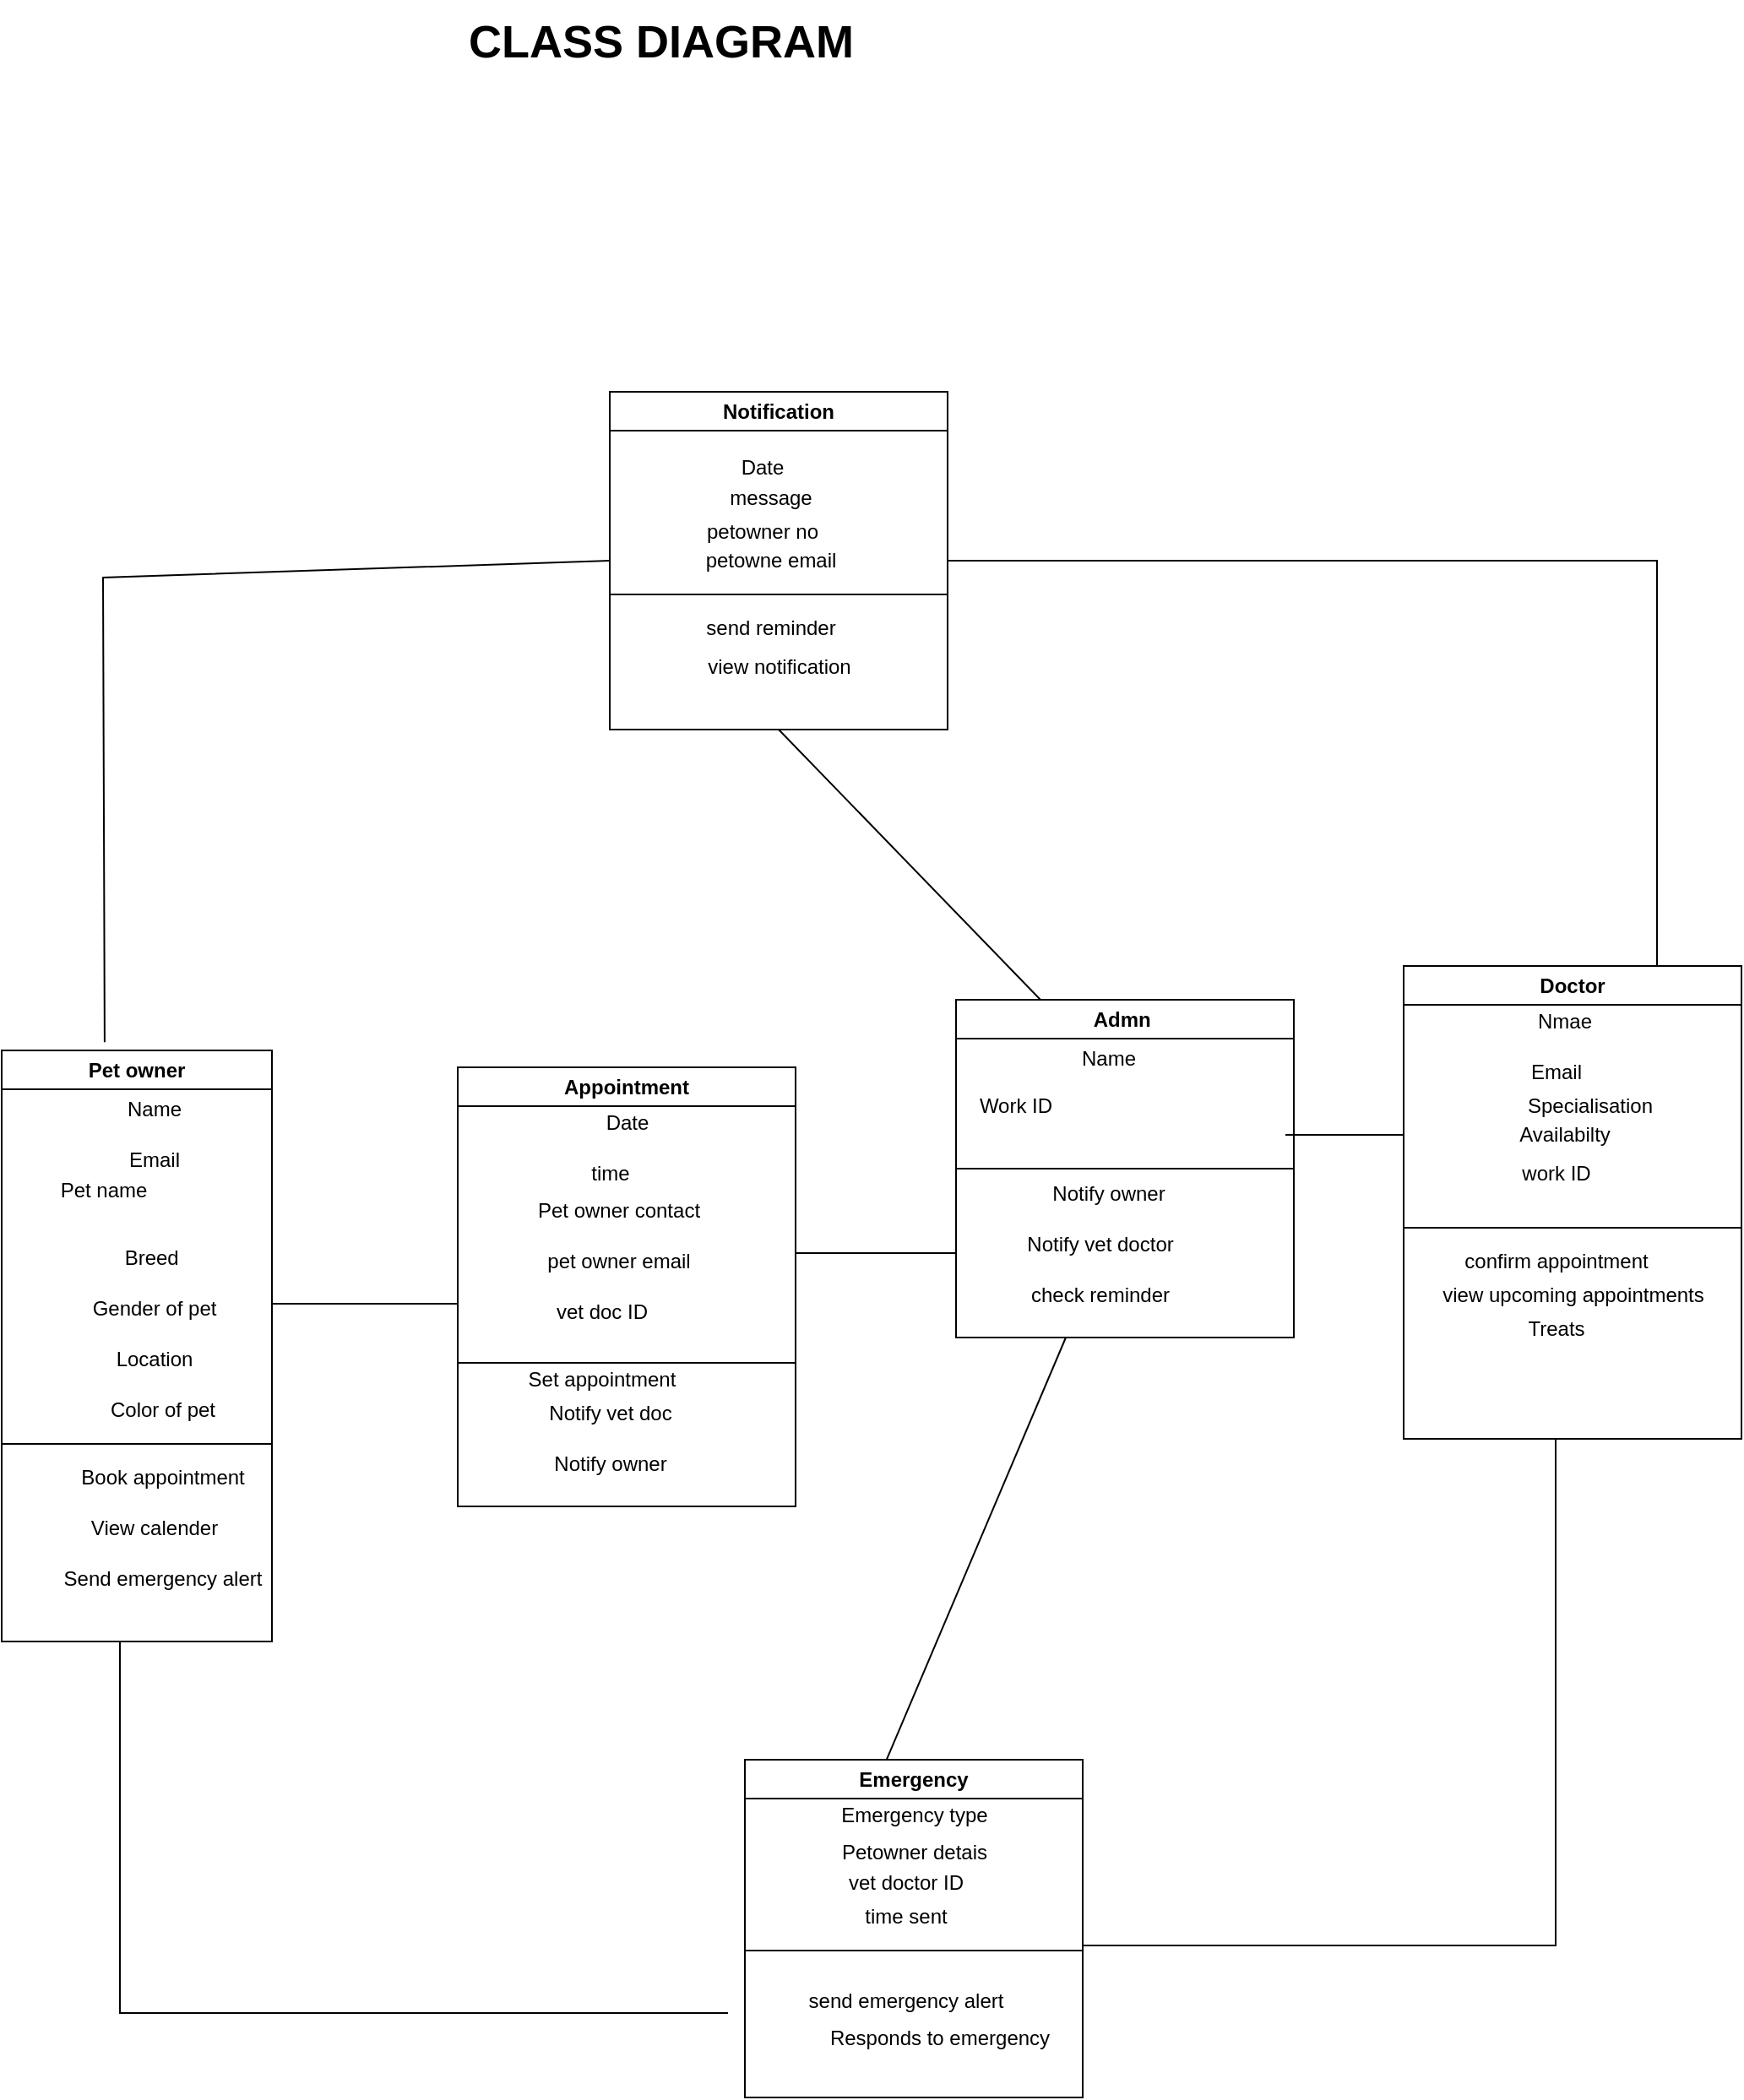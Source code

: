 <mxfile version="24.1.0" type="device">
  <diagram name="Page-1" id="7PCkgrwTx1QPcPamawuj">
    <mxGraphModel dx="975" dy="1780" grid="1" gridSize="10" guides="1" tooltips="1" connect="1" arrows="1" fold="1" page="1" pageScale="1" pageWidth="850" pageHeight="1100" math="0" shadow="0">
      <root>
        <mxCell id="0" />
        <mxCell id="1" parent="0" />
        <mxCell id="JVlOdzkgMxFJpT2q-gd3-9" value="Pet owner" style="swimlane;whiteSpace=wrap;html=1;" vertex="1" parent="1">
          <mxGeometry x="50" y="230" width="160" height="350" as="geometry" />
        </mxCell>
        <mxCell id="JVlOdzkgMxFJpT2q-gd3-10" value="Name" style="text;html=1;align=center;verticalAlign=middle;resizable=0;points=[];autosize=1;strokeColor=none;fillColor=none;" vertex="1" parent="JVlOdzkgMxFJpT2q-gd3-9">
          <mxGeometry x="60" y="20" width="60" height="30" as="geometry" />
        </mxCell>
        <mxCell id="JVlOdzkgMxFJpT2q-gd3-11" value="Email" style="text;html=1;align=center;verticalAlign=middle;resizable=0;points=[];autosize=1;strokeColor=none;fillColor=none;" vertex="1" parent="JVlOdzkgMxFJpT2q-gd3-9">
          <mxGeometry x="65" y="50" width="50" height="30" as="geometry" />
        </mxCell>
        <mxCell id="JVlOdzkgMxFJpT2q-gd3-14" value="Breed&amp;nbsp;" style="text;html=1;align=center;verticalAlign=middle;resizable=0;points=[];autosize=1;strokeColor=none;fillColor=none;" vertex="1" parent="JVlOdzkgMxFJpT2q-gd3-9">
          <mxGeometry x="60" y="108" width="60" height="30" as="geometry" />
        </mxCell>
        <mxCell id="JVlOdzkgMxFJpT2q-gd3-15" value="Gender of pet" style="text;html=1;align=center;verticalAlign=middle;resizable=0;points=[];autosize=1;strokeColor=none;fillColor=none;" vertex="1" parent="JVlOdzkgMxFJpT2q-gd3-9">
          <mxGeometry x="40" y="138" width="100" height="30" as="geometry" />
        </mxCell>
        <mxCell id="JVlOdzkgMxFJpT2q-gd3-16" value="Location" style="text;html=1;align=center;verticalAlign=middle;resizable=0;points=[];autosize=1;strokeColor=none;fillColor=none;" vertex="1" parent="JVlOdzkgMxFJpT2q-gd3-9">
          <mxGeometry x="55" y="168" width="70" height="30" as="geometry" />
        </mxCell>
        <mxCell id="JVlOdzkgMxFJpT2q-gd3-17" value="Color of pet" style="text;html=1;align=center;verticalAlign=middle;resizable=0;points=[];autosize=1;strokeColor=none;fillColor=none;" vertex="1" parent="JVlOdzkgMxFJpT2q-gd3-9">
          <mxGeometry x="50" y="198" width="90" height="30" as="geometry" />
        </mxCell>
        <mxCell id="JVlOdzkgMxFJpT2q-gd3-18" value="Book appointment" style="text;html=1;align=center;verticalAlign=middle;resizable=0;points=[];autosize=1;strokeColor=none;fillColor=none;" vertex="1" parent="JVlOdzkgMxFJpT2q-gd3-9">
          <mxGeometry x="35" y="238" width="120" height="30" as="geometry" />
        </mxCell>
        <mxCell id="JVlOdzkgMxFJpT2q-gd3-20" value="" style="line;strokeWidth=1;rotatable=0;dashed=0;labelPosition=right;align=left;verticalAlign=middle;spacingTop=0;spacingLeft=6;points=[];portConstraint=eastwest;" vertex="1" parent="JVlOdzkgMxFJpT2q-gd3-9">
          <mxGeometry y="228" width="160" height="10" as="geometry" />
        </mxCell>
        <mxCell id="JVlOdzkgMxFJpT2q-gd3-21" value="View calender" style="text;html=1;align=center;verticalAlign=middle;resizable=0;points=[];autosize=1;strokeColor=none;fillColor=none;" vertex="1" parent="JVlOdzkgMxFJpT2q-gd3-9">
          <mxGeometry x="40" y="268" width="100" height="30" as="geometry" />
        </mxCell>
        <mxCell id="JVlOdzkgMxFJpT2q-gd3-22" value="Send emergency alert" style="text;html=1;align=center;verticalAlign=middle;resizable=0;points=[];autosize=1;strokeColor=none;fillColor=none;" vertex="1" parent="JVlOdzkgMxFJpT2q-gd3-9">
          <mxGeometry x="25" y="298" width="140" height="30" as="geometry" />
        </mxCell>
        <mxCell id="JVlOdzkgMxFJpT2q-gd3-13" value="Pet name" style="text;html=1;align=center;verticalAlign=middle;resizable=0;points=[];autosize=1;strokeColor=none;fillColor=none;" vertex="1" parent="1">
          <mxGeometry x="75" y="298" width="70" height="30" as="geometry" />
        </mxCell>
        <mxCell id="JVlOdzkgMxFJpT2q-gd3-23" value="Appointment" style="swimlane;whiteSpace=wrap;html=1;" vertex="1" parent="1">
          <mxGeometry x="320" y="240" width="200" height="260" as="geometry" />
        </mxCell>
        <mxCell id="JVlOdzkgMxFJpT2q-gd3-24" value="" style="line;strokeWidth=1;rotatable=0;dashed=0;labelPosition=right;align=left;verticalAlign=middle;spacingTop=0;spacingLeft=6;points=[];portConstraint=eastwest;" vertex="1" parent="JVlOdzkgMxFJpT2q-gd3-23">
          <mxGeometry y="170" width="200" height="10" as="geometry" />
        </mxCell>
        <mxCell id="JVlOdzkgMxFJpT2q-gd3-28" value="time" style="text;html=1;align=center;verticalAlign=middle;resizable=0;points=[];autosize=1;strokeColor=none;fillColor=none;" vertex="1" parent="JVlOdzkgMxFJpT2q-gd3-23">
          <mxGeometry x="65" y="48" width="50" height="30" as="geometry" />
        </mxCell>
        <mxCell id="JVlOdzkgMxFJpT2q-gd3-25" value="Date" style="text;html=1;align=center;verticalAlign=middle;resizable=0;points=[];autosize=1;strokeColor=none;fillColor=none;" vertex="1" parent="JVlOdzkgMxFJpT2q-gd3-23">
          <mxGeometry x="75" y="18" width="50" height="30" as="geometry" />
        </mxCell>
        <mxCell id="JVlOdzkgMxFJpT2q-gd3-34" value="vet doc ID" style="text;html=1;align=center;verticalAlign=middle;resizable=0;points=[];autosize=1;strokeColor=none;fillColor=none;" vertex="1" parent="JVlOdzkgMxFJpT2q-gd3-23">
          <mxGeometry x="45" y="130" width="80" height="30" as="geometry" />
        </mxCell>
        <mxCell id="JVlOdzkgMxFJpT2q-gd3-33" value="pet owner email" style="text;html=1;align=center;verticalAlign=middle;resizable=0;points=[];autosize=1;strokeColor=none;fillColor=none;" vertex="1" parent="JVlOdzkgMxFJpT2q-gd3-23">
          <mxGeometry x="40" y="100" width="110" height="30" as="geometry" />
        </mxCell>
        <mxCell id="JVlOdzkgMxFJpT2q-gd3-32" value="Pet owner contact" style="text;html=1;align=center;verticalAlign=middle;resizable=0;points=[];autosize=1;strokeColor=none;fillColor=none;" vertex="1" parent="JVlOdzkgMxFJpT2q-gd3-23">
          <mxGeometry x="35" y="70" width="120" height="30" as="geometry" />
        </mxCell>
        <mxCell id="JVlOdzkgMxFJpT2q-gd3-35" value="Set appointment" style="text;html=1;align=center;verticalAlign=middle;resizable=0;points=[];autosize=1;strokeColor=none;fillColor=none;" vertex="1" parent="JVlOdzkgMxFJpT2q-gd3-23">
          <mxGeometry x="30" y="170" width="110" height="30" as="geometry" />
        </mxCell>
        <mxCell id="JVlOdzkgMxFJpT2q-gd3-36" value="Notify vet doc" style="text;html=1;align=center;verticalAlign=middle;resizable=0;points=[];autosize=1;strokeColor=none;fillColor=none;" vertex="1" parent="JVlOdzkgMxFJpT2q-gd3-23">
          <mxGeometry x="40" y="190" width="100" height="30" as="geometry" />
        </mxCell>
        <mxCell id="JVlOdzkgMxFJpT2q-gd3-37" value="Notify owner" style="text;html=1;align=center;verticalAlign=middle;resizable=0;points=[];autosize=1;strokeColor=none;fillColor=none;" vertex="1" parent="JVlOdzkgMxFJpT2q-gd3-23">
          <mxGeometry x="45" y="220" width="90" height="30" as="geometry" />
        </mxCell>
        <mxCell id="JVlOdzkgMxFJpT2q-gd3-38" value="Admn&amp;nbsp;" style="swimlane;whiteSpace=wrap;html=1;" vertex="1" parent="1">
          <mxGeometry x="615" y="200" width="200" height="200" as="geometry" />
        </mxCell>
        <mxCell id="JVlOdzkgMxFJpT2q-gd3-47" value="check reminder" style="text;html=1;align=center;verticalAlign=middle;resizable=0;points=[];autosize=1;strokeColor=none;fillColor=none;" vertex="1" parent="JVlOdzkgMxFJpT2q-gd3-38">
          <mxGeometry x="30" y="160" width="110" height="30" as="geometry" />
        </mxCell>
        <mxCell id="JVlOdzkgMxFJpT2q-gd3-45" value="Notify vet doctor" style="text;html=1;align=center;verticalAlign=middle;resizable=0;points=[];autosize=1;strokeColor=none;fillColor=none;" vertex="1" parent="JVlOdzkgMxFJpT2q-gd3-38">
          <mxGeometry x="30" y="130" width="110" height="30" as="geometry" />
        </mxCell>
        <mxCell id="JVlOdzkgMxFJpT2q-gd3-41" value="" style="endArrow=none;html=1;rounded=0;exitX=0;exitY=0.5;exitDx=0;exitDy=0;" edge="1" parent="JVlOdzkgMxFJpT2q-gd3-38" source="JVlOdzkgMxFJpT2q-gd3-38">
          <mxGeometry width="50" height="50" relative="1" as="geometry">
            <mxPoint x="60.0" y="104.725" as="sourcePoint" />
            <mxPoint x="200" y="100" as="targetPoint" />
          </mxGeometry>
        </mxCell>
        <mxCell id="JVlOdzkgMxFJpT2q-gd3-39" value="Name" style="text;html=1;align=center;verticalAlign=middle;resizable=0;points=[];autosize=1;strokeColor=none;fillColor=none;" vertex="1" parent="JVlOdzkgMxFJpT2q-gd3-38">
          <mxGeometry x="60" y="20" width="60" height="30" as="geometry" />
        </mxCell>
        <mxCell id="JVlOdzkgMxFJpT2q-gd3-44" value="Notify owner" style="text;html=1;align=center;verticalAlign=middle;resizable=0;points=[];autosize=1;strokeColor=none;fillColor=none;" vertex="1" parent="JVlOdzkgMxFJpT2q-gd3-38">
          <mxGeometry x="45" y="100" width="90" height="30" as="geometry" />
        </mxCell>
        <mxCell id="JVlOdzkgMxFJpT2q-gd3-40" value="Work ID" style="text;html=1;align=center;verticalAlign=middle;resizable=0;points=[];autosize=1;strokeColor=none;fillColor=none;" vertex="1" parent="1">
          <mxGeometry x="615" y="248" width="70" height="30" as="geometry" />
        </mxCell>
        <mxCell id="JVlOdzkgMxFJpT2q-gd3-49" value="Notification" style="swimlane;whiteSpace=wrap;html=1;" vertex="1" parent="1">
          <mxGeometry x="410" y="-160" width="200" height="200" as="geometry" />
        </mxCell>
        <mxCell id="JVlOdzkgMxFJpT2q-gd3-52" value="Date" style="text;html=1;align=center;verticalAlign=middle;resizable=0;points=[];autosize=1;strokeColor=none;fillColor=none;" vertex="1" parent="JVlOdzkgMxFJpT2q-gd3-49">
          <mxGeometry x="65" y="30" width="50" height="30" as="geometry" />
        </mxCell>
        <mxCell id="JVlOdzkgMxFJpT2q-gd3-55" value="petowne email" style="text;html=1;align=center;verticalAlign=middle;resizable=0;points=[];autosize=1;strokeColor=none;fillColor=none;" vertex="1" parent="JVlOdzkgMxFJpT2q-gd3-49">
          <mxGeometry x="45" y="85" width="100" height="30" as="geometry" />
        </mxCell>
        <mxCell id="JVlOdzkgMxFJpT2q-gd3-56" value="" style="line;strokeWidth=1;rotatable=0;dashed=0;labelPosition=right;align=left;verticalAlign=middle;spacingTop=0;spacingLeft=6;points=[];portConstraint=eastwest;" vertex="1" parent="JVlOdzkgMxFJpT2q-gd3-49">
          <mxGeometry y="115" width="200" height="10" as="geometry" />
        </mxCell>
        <mxCell id="JVlOdzkgMxFJpT2q-gd3-57" value="send reminder" style="text;html=1;align=center;verticalAlign=middle;resizable=0;points=[];autosize=1;strokeColor=none;fillColor=none;" vertex="1" parent="JVlOdzkgMxFJpT2q-gd3-49">
          <mxGeometry x="45" y="125" width="100" height="30" as="geometry" />
        </mxCell>
        <mxCell id="JVlOdzkgMxFJpT2q-gd3-76" value="view notification" style="text;html=1;align=center;verticalAlign=middle;resizable=0;points=[];autosize=1;strokeColor=none;fillColor=none;" vertex="1" parent="JVlOdzkgMxFJpT2q-gd3-49">
          <mxGeometry x="45" y="148" width="110" height="30" as="geometry" />
        </mxCell>
        <mxCell id="JVlOdzkgMxFJpT2q-gd3-54" value="petowner no" style="text;html=1;align=center;verticalAlign=middle;resizable=0;points=[];autosize=1;strokeColor=none;fillColor=none;" vertex="1" parent="JVlOdzkgMxFJpT2q-gd3-49">
          <mxGeometry x="45" y="68" width="90" height="30" as="geometry" />
        </mxCell>
        <mxCell id="JVlOdzkgMxFJpT2q-gd3-53" value="message" style="text;html=1;align=center;verticalAlign=middle;resizable=0;points=[];autosize=1;strokeColor=none;fillColor=none;" vertex="1" parent="JVlOdzkgMxFJpT2q-gd3-49">
          <mxGeometry x="60" y="48" width="70" height="30" as="geometry" />
        </mxCell>
        <mxCell id="JVlOdzkgMxFJpT2q-gd3-50" value="Doctor" style="swimlane;whiteSpace=wrap;html=1;" vertex="1" parent="1">
          <mxGeometry x="880" y="180" width="200" height="280" as="geometry" />
        </mxCell>
        <mxCell id="JVlOdzkgMxFJpT2q-gd3-62" value="work ID" style="text;html=1;align=center;verticalAlign=middle;resizable=0;points=[];autosize=1;strokeColor=none;fillColor=none;" vertex="1" parent="JVlOdzkgMxFJpT2q-gd3-50">
          <mxGeometry x="60" y="108" width="60" height="30" as="geometry" />
        </mxCell>
        <mxCell id="JVlOdzkgMxFJpT2q-gd3-58" value="Nmae" style="text;html=1;align=center;verticalAlign=middle;resizable=0;points=[];autosize=1;strokeColor=none;fillColor=none;" vertex="1" parent="JVlOdzkgMxFJpT2q-gd3-50">
          <mxGeometry x="65" y="18" width="60" height="30" as="geometry" />
        </mxCell>
        <mxCell id="JVlOdzkgMxFJpT2q-gd3-61" value="Availabilty" style="text;html=1;align=center;verticalAlign=middle;resizable=0;points=[];autosize=1;strokeColor=none;fillColor=none;" vertex="1" parent="JVlOdzkgMxFJpT2q-gd3-50">
          <mxGeometry x="55" y="85" width="80" height="30" as="geometry" />
        </mxCell>
        <mxCell id="JVlOdzkgMxFJpT2q-gd3-63" value="" style="line;strokeWidth=1;rotatable=0;dashed=0;labelPosition=right;align=left;verticalAlign=middle;spacingTop=0;spacingLeft=6;points=[];portConstraint=eastwest;" vertex="1" parent="JVlOdzkgMxFJpT2q-gd3-50">
          <mxGeometry y="150" width="200" height="10" as="geometry" />
        </mxCell>
        <mxCell id="JVlOdzkgMxFJpT2q-gd3-64" value="confirm appointment" style="text;html=1;align=center;verticalAlign=middle;resizable=0;points=[];autosize=1;strokeColor=none;fillColor=none;" vertex="1" parent="JVlOdzkgMxFJpT2q-gd3-50">
          <mxGeometry x="25" y="160" width="130" height="30" as="geometry" />
        </mxCell>
        <mxCell id="JVlOdzkgMxFJpT2q-gd3-66" value="view upcoming appointments" style="text;html=1;align=center;verticalAlign=middle;resizable=0;points=[];autosize=1;strokeColor=none;fillColor=none;" vertex="1" parent="JVlOdzkgMxFJpT2q-gd3-50">
          <mxGeometry x="10" y="180" width="180" height="30" as="geometry" />
        </mxCell>
        <mxCell id="JVlOdzkgMxFJpT2q-gd3-67" value="Treats" style="text;html=1;align=center;verticalAlign=middle;resizable=0;points=[];autosize=1;strokeColor=none;fillColor=none;" vertex="1" parent="JVlOdzkgMxFJpT2q-gd3-50">
          <mxGeometry x="60" y="200" width="60" height="30" as="geometry" />
        </mxCell>
        <mxCell id="JVlOdzkgMxFJpT2q-gd3-51" value="Emergency" style="swimlane;whiteSpace=wrap;html=1;" vertex="1" parent="1">
          <mxGeometry x="490" y="650" width="200" height="200" as="geometry" />
        </mxCell>
        <mxCell id="JVlOdzkgMxFJpT2q-gd3-69" value="Petowner detais" style="text;html=1;align=center;verticalAlign=middle;resizable=0;points=[];autosize=1;strokeColor=none;fillColor=none;" vertex="1" parent="JVlOdzkgMxFJpT2q-gd3-51">
          <mxGeometry x="45" y="40" width="110" height="30" as="geometry" />
        </mxCell>
        <mxCell id="JVlOdzkgMxFJpT2q-gd3-68" value="Emergency type" style="text;html=1;align=center;verticalAlign=middle;resizable=0;points=[];autosize=1;strokeColor=none;fillColor=none;" vertex="1" parent="JVlOdzkgMxFJpT2q-gd3-51">
          <mxGeometry x="45" y="18" width="110" height="30" as="geometry" />
        </mxCell>
        <mxCell id="JVlOdzkgMxFJpT2q-gd3-71" value="time sent" style="text;html=1;align=center;verticalAlign=middle;resizable=0;points=[];autosize=1;strokeColor=none;fillColor=none;" vertex="1" parent="JVlOdzkgMxFJpT2q-gd3-51">
          <mxGeometry x="60" y="78" width="70" height="30" as="geometry" />
        </mxCell>
        <mxCell id="JVlOdzkgMxFJpT2q-gd3-72" value="" style="line;strokeWidth=1;rotatable=0;dashed=0;labelPosition=right;align=left;verticalAlign=middle;spacingTop=0;spacingLeft=6;points=[];portConstraint=eastwest;" vertex="1" parent="JVlOdzkgMxFJpT2q-gd3-51">
          <mxGeometry y="108" width="200" height="10" as="geometry" />
        </mxCell>
        <mxCell id="JVlOdzkgMxFJpT2q-gd3-73" value="send emergency alert" style="text;html=1;align=center;verticalAlign=middle;resizable=0;points=[];autosize=1;strokeColor=none;fillColor=none;" vertex="1" parent="JVlOdzkgMxFJpT2q-gd3-51">
          <mxGeometry x="25" y="128" width="140" height="30" as="geometry" />
        </mxCell>
        <mxCell id="JVlOdzkgMxFJpT2q-gd3-90" value="Responds to emergency" style="text;html=1;align=center;verticalAlign=middle;resizable=0;points=[];autosize=1;strokeColor=none;fillColor=none;" vertex="1" parent="JVlOdzkgMxFJpT2q-gd3-51">
          <mxGeometry x="40" y="150" width="150" height="30" as="geometry" />
        </mxCell>
        <mxCell id="JVlOdzkgMxFJpT2q-gd3-59" value="Email" style="text;html=1;align=center;verticalAlign=middle;resizable=0;points=[];autosize=1;strokeColor=none;fillColor=none;" vertex="1" parent="1">
          <mxGeometry x="945" y="228" width="50" height="30" as="geometry" />
        </mxCell>
        <mxCell id="JVlOdzkgMxFJpT2q-gd3-60" value="Specialisation" style="text;html=1;align=center;verticalAlign=middle;resizable=0;points=[];autosize=1;strokeColor=none;fillColor=none;" vertex="1" parent="1">
          <mxGeometry x="940" y="248" width="100" height="30" as="geometry" />
        </mxCell>
        <mxCell id="JVlOdzkgMxFJpT2q-gd3-70" value="vet doctor ID" style="text;html=1;align=center;verticalAlign=middle;resizable=0;points=[];autosize=1;strokeColor=none;fillColor=none;" vertex="1" parent="1">
          <mxGeometry x="540" y="708" width="90" height="30" as="geometry" />
        </mxCell>
        <mxCell id="JVlOdzkgMxFJpT2q-gd3-79" value="" style="endArrow=none;html=1;rounded=0;exitX=0.381;exitY=-0.014;exitDx=0;exitDy=0;exitPerimeter=0;entryX=0;entryY=0.5;entryDx=0;entryDy=0;" edge="1" parent="1" source="JVlOdzkgMxFJpT2q-gd3-9" target="JVlOdzkgMxFJpT2q-gd3-49">
          <mxGeometry width="50" height="50" relative="1" as="geometry">
            <mxPoint x="110" y="200" as="sourcePoint" />
            <mxPoint x="111" y="-20" as="targetPoint" />
            <Array as="points">
              <mxPoint x="110" y="-50" />
            </Array>
          </mxGeometry>
        </mxCell>
        <mxCell id="JVlOdzkgMxFJpT2q-gd3-81" value="" style="endArrow=none;html=1;rounded=0;" edge="1" parent="1">
          <mxGeometry width="50" height="50" relative="1" as="geometry">
            <mxPoint x="210" y="380" as="sourcePoint" />
            <mxPoint x="320" y="380" as="targetPoint" />
          </mxGeometry>
        </mxCell>
        <mxCell id="JVlOdzkgMxFJpT2q-gd3-83" value="" style="endArrow=none;html=1;rounded=0;entryX=0;entryY=0.75;entryDx=0;entryDy=0;" edge="1" parent="1" target="JVlOdzkgMxFJpT2q-gd3-38">
          <mxGeometry width="50" height="50" relative="1" as="geometry">
            <mxPoint x="520" y="350" as="sourcePoint" />
            <mxPoint x="450" y="130" as="targetPoint" />
          </mxGeometry>
        </mxCell>
        <mxCell id="JVlOdzkgMxFJpT2q-gd3-84" value="" style="endArrow=none;html=1;rounded=0;" edge="1" parent="1">
          <mxGeometry width="50" height="50" relative="1" as="geometry">
            <mxPoint x="810" y="280" as="sourcePoint" />
            <mxPoint x="880" y="280" as="targetPoint" />
          </mxGeometry>
        </mxCell>
        <mxCell id="JVlOdzkgMxFJpT2q-gd3-85" value="" style="endArrow=none;html=1;rounded=0;exitX=0.419;exitY=0.001;exitDx=0;exitDy=0;exitPerimeter=0;" edge="1" parent="1" source="JVlOdzkgMxFJpT2q-gd3-51">
          <mxGeometry width="50" height="50" relative="1" as="geometry">
            <mxPoint x="580" y="520" as="sourcePoint" />
            <mxPoint x="680" y="400" as="targetPoint" />
          </mxGeometry>
        </mxCell>
        <mxCell id="JVlOdzkgMxFJpT2q-gd3-86" value="" style="endArrow=none;html=1;rounded=0;" edge="1" parent="1">
          <mxGeometry width="50" height="50" relative="1" as="geometry">
            <mxPoint x="690" y="760" as="sourcePoint" />
            <mxPoint x="970" y="460" as="targetPoint" />
            <Array as="points">
              <mxPoint x="970" y="760" />
            </Array>
          </mxGeometry>
        </mxCell>
        <mxCell id="JVlOdzkgMxFJpT2q-gd3-87" value="" style="endArrow=none;html=1;rounded=0;" edge="1" parent="1">
          <mxGeometry width="50" height="50" relative="1" as="geometry">
            <mxPoint x="120" y="580" as="sourcePoint" />
            <mxPoint x="480" y="800" as="targetPoint" />
            <Array as="points">
              <mxPoint x="120" y="800" />
            </Array>
          </mxGeometry>
        </mxCell>
        <mxCell id="JVlOdzkgMxFJpT2q-gd3-88" value="" style="endArrow=none;html=1;rounded=0;entryX=0.25;entryY=0;entryDx=0;entryDy=0;exitX=0.5;exitY=1;exitDx=0;exitDy=0;" edge="1" parent="1" source="JVlOdzkgMxFJpT2q-gd3-49" target="JVlOdzkgMxFJpT2q-gd3-38">
          <mxGeometry width="50" height="50" relative="1" as="geometry">
            <mxPoint x="520" y="50" as="sourcePoint" />
            <mxPoint x="640" y="60" as="targetPoint" />
          </mxGeometry>
        </mxCell>
        <mxCell id="JVlOdzkgMxFJpT2q-gd3-89" value="" style="endArrow=none;html=1;rounded=0;entryX=1;entryY=0.5;entryDx=0;entryDy=0;exitX=0.75;exitY=0;exitDx=0;exitDy=0;" edge="1" parent="1" source="JVlOdzkgMxFJpT2q-gd3-50" target="JVlOdzkgMxFJpT2q-gd3-49">
          <mxGeometry width="50" height="50" relative="1" as="geometry">
            <mxPoint x="1010" y="170" as="sourcePoint" />
            <mxPoint x="640" y="60" as="targetPoint" />
            <Array as="points">
              <mxPoint x="1030" y="-60" />
            </Array>
          </mxGeometry>
        </mxCell>
        <mxCell id="JVlOdzkgMxFJpT2q-gd3-91" value="&lt;b&gt;&lt;font style=&quot;font-size: 27px;&quot;&gt;CLASS DIAGRAM&lt;/font&gt;&lt;/b&gt;" style="text;html=1;align=center;verticalAlign=middle;resizable=0;points=[];autosize=1;strokeColor=none;fillColor=none;" vertex="1" parent="1">
          <mxGeometry x="315" y="-392" width="250" height="50" as="geometry" />
        </mxCell>
      </root>
    </mxGraphModel>
  </diagram>
</mxfile>
